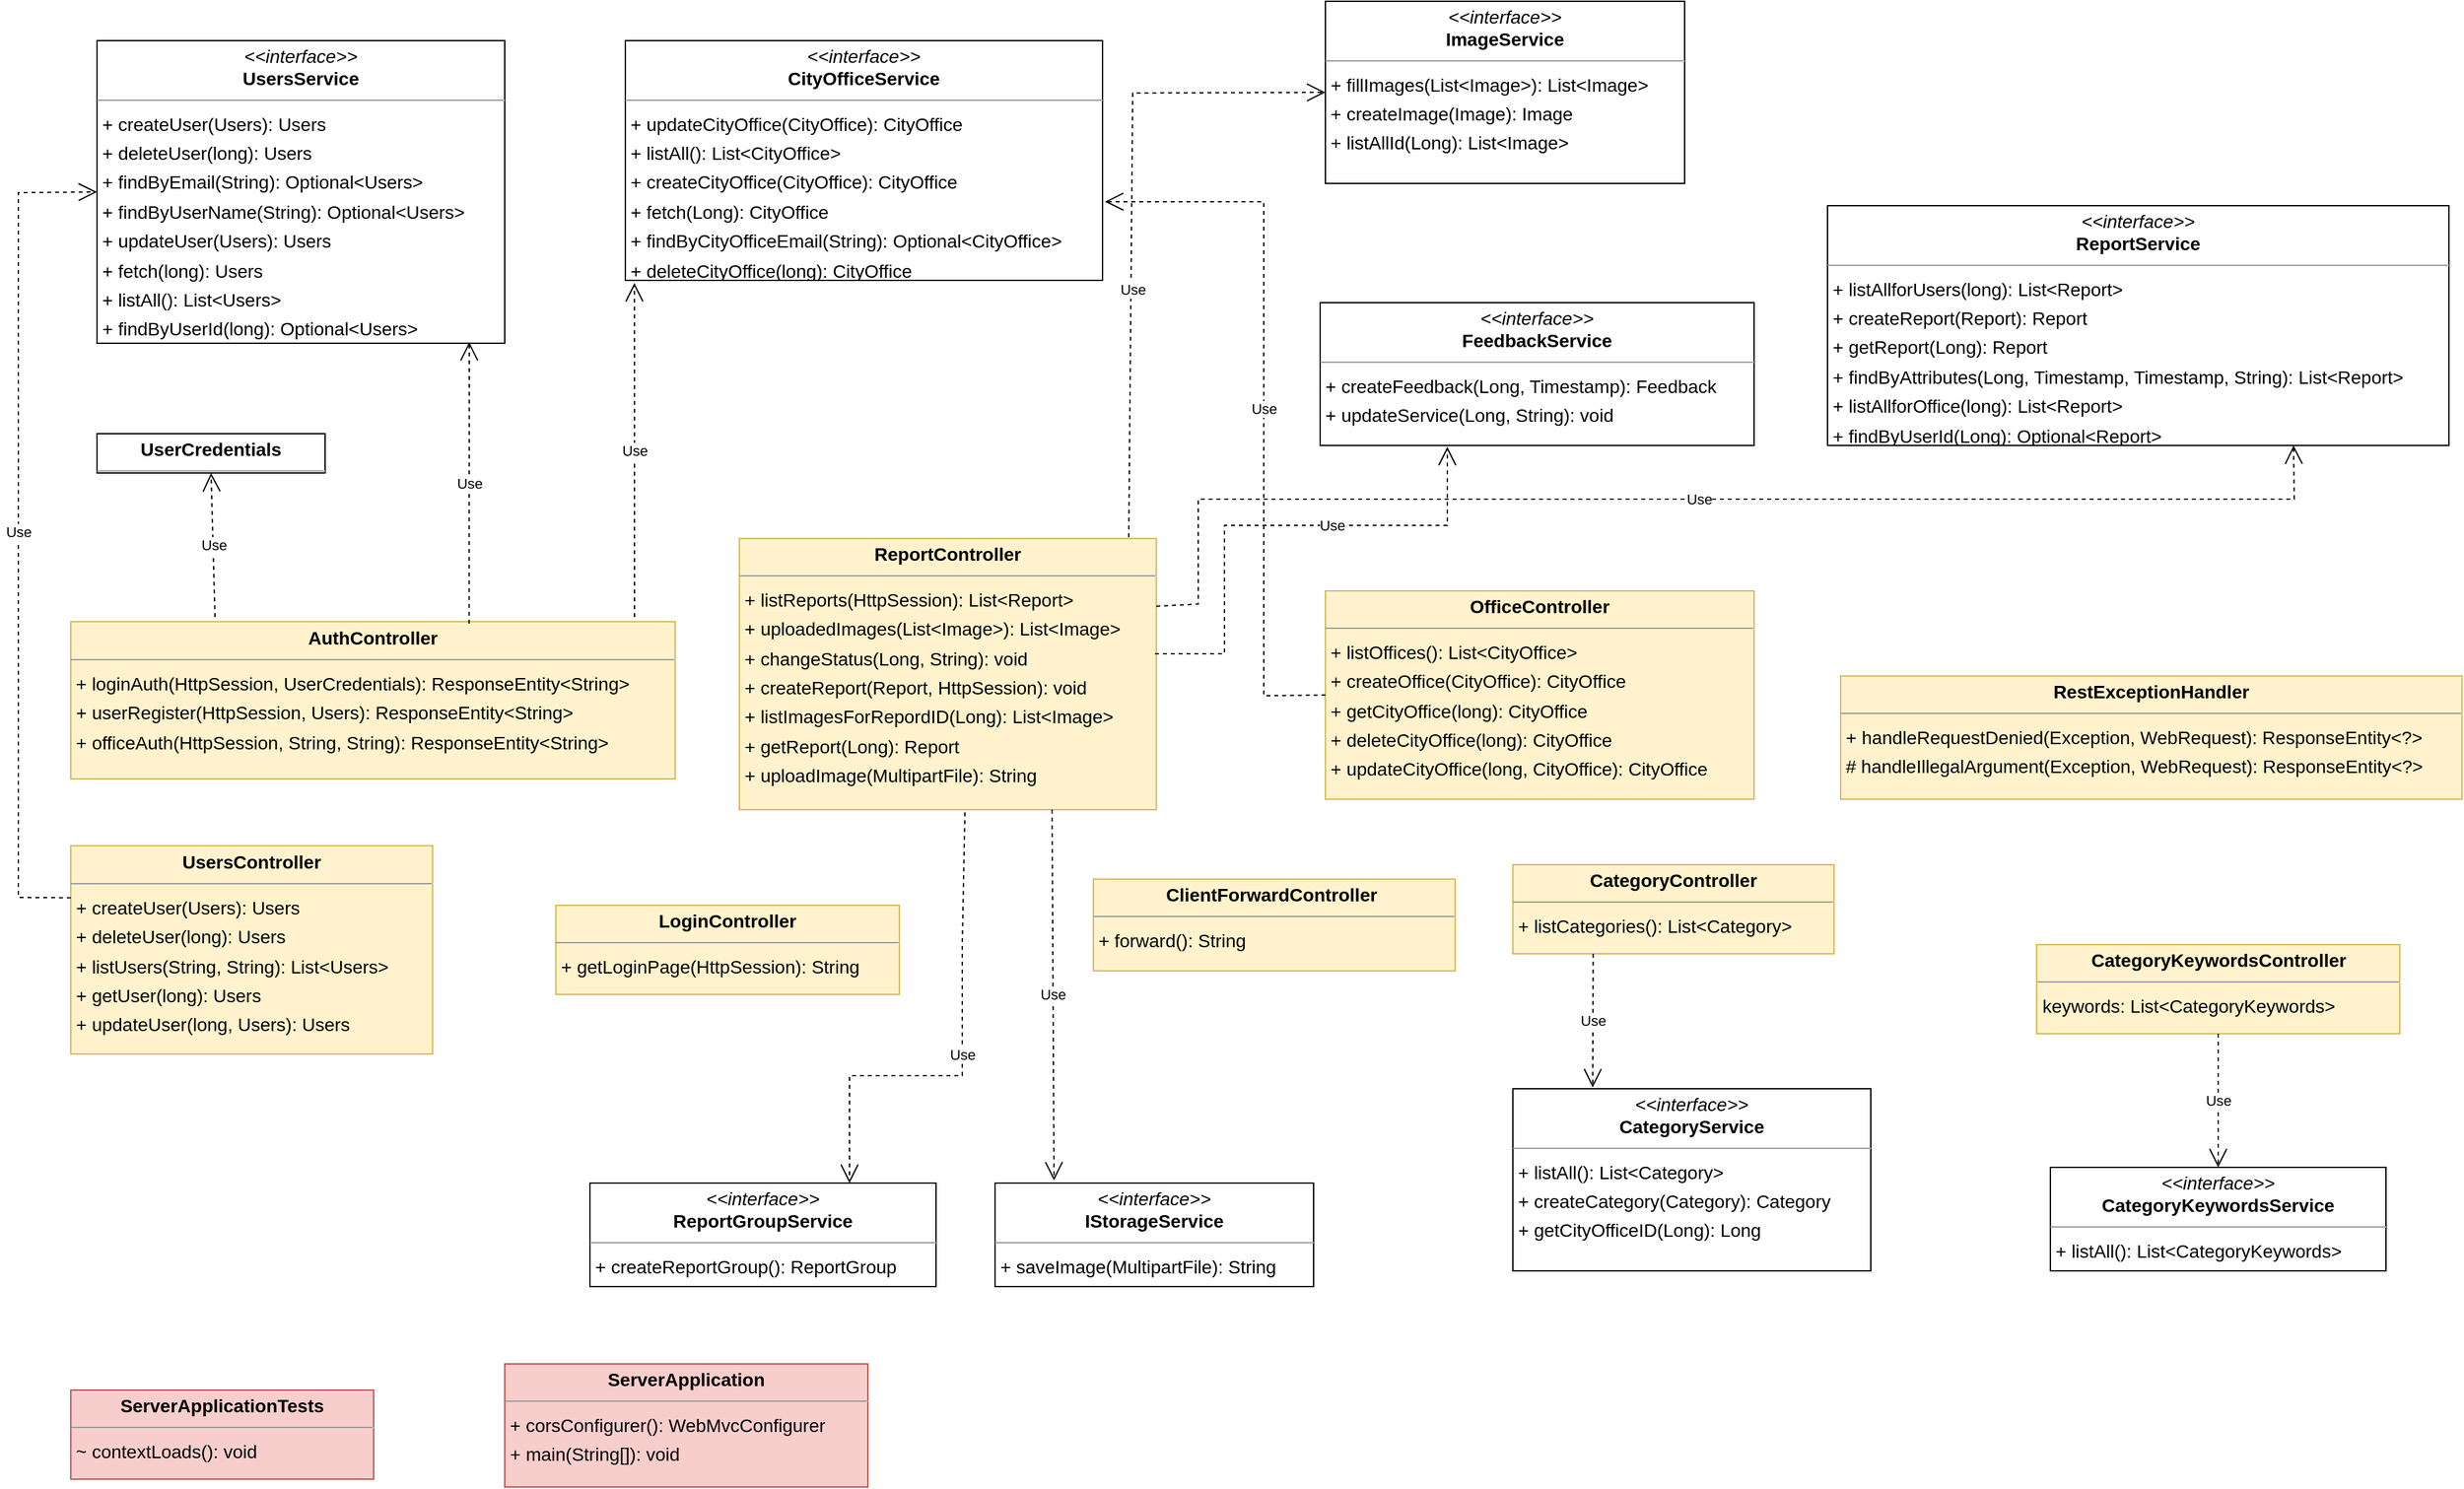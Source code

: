 <mxfile version="22.1.2" type="device">
  <diagram id="JyUQ9x8ml2F6dNzp1jw9" name="Page-1">
    <mxGraphModel dx="3274" dy="1120" grid="1" gridSize="10" guides="1" tooltips="1" connect="1" arrows="1" fold="1" page="0" pageScale="1" pageWidth="850" pageHeight="1100" background="none" math="0" shadow="0">
      <root>
        <mxCell id="0" />
        <mxCell id="1" parent="0" />
        <mxCell id="node4" value="&lt;p style=&quot;margin:0px;margin-top:4px;text-align:center;&quot;&gt;&lt;b&gt;AuthController&lt;/b&gt;&lt;/p&gt;&lt;hr size=&quot;1&quot;/&gt;&lt;p style=&quot;margin:0 0 0 4px;line-height:1.6;&quot;&gt;+ loginAuth(HttpSession, UserCredentials): ResponseEntity&amp;lt;String&amp;gt;&lt;br/&gt;+ userRegister(HttpSession, Users): ResponseEntity&amp;lt;String&amp;gt;&lt;br/&gt;+ officeAuth(HttpSession, String, String): ResponseEntity&amp;lt;String&amp;gt;&lt;/p&gt;" style="verticalAlign=top;align=left;overflow=fill;fontSize=14;fontFamily=Helvetica;html=1;rounded=0;shadow=0;comic=0;labelBackgroundColor=none;strokeWidth=1;fillColor=#fff2cc;strokeColor=#d6b656;" parent="1" vertex="1">
          <mxGeometry x="-780" y="533.5" width="461" height="120" as="geometry" />
        </mxCell>
        <mxCell id="node18" value="&lt;p style=&quot;margin:0px;margin-top:4px;text-align:center;&quot;&gt;&lt;b&gt;CategoryController&lt;/b&gt;&lt;/p&gt;&lt;hr size=&quot;1&quot;/&gt;&lt;p style=&quot;margin:0 0 0 4px;line-height:1.6;&quot;&gt;+ listCategories(): List&amp;lt;Category&amp;gt;&lt;/p&gt;" style="verticalAlign=top;align=left;overflow=fill;fontSize=14;fontFamily=Helvetica;html=1;rounded=0;shadow=0;comic=0;labelBackgroundColor=none;strokeWidth=1;fillColor=#fff2cc;strokeColor=#d6b656;" parent="1" vertex="1">
          <mxGeometry x="320" y="719" width="245" height="68" as="geometry" />
        </mxCell>
        <mxCell id="node11" value="&lt;p style=&quot;margin:0px;margin-top:4px;text-align:center;&quot;&gt;&lt;b&gt;CategoryKeywordsController&lt;/b&gt;&lt;/p&gt;&lt;hr size=&quot;1&quot;/&gt;&lt;p style=&quot;margin:0 0 0 4px;line-height:1.6;&quot;&gt; keywords: List&amp;lt;CategoryKeywords&amp;gt;&lt;/p&gt;" style="verticalAlign=top;align=left;overflow=fill;fontSize=14;fontFamily=Helvetica;html=1;rounded=0;shadow=0;comic=0;labelBackgroundColor=none;strokeWidth=1;fillColor=#fff2cc;strokeColor=#d6b656;" parent="1" vertex="1">
          <mxGeometry x="719.5" y="780" width="277" height="68" as="geometry" />
        </mxCell>
        <mxCell id="node48" value="&lt;p style=&quot;margin:0px;margin-top:4px;text-align:center;&quot;&gt;&lt;i&gt;&amp;lt;&amp;lt;interface&amp;gt;&amp;gt;&lt;/i&gt;&lt;br/&gt;&lt;b&gt;CategoryKeywordsService&lt;/b&gt;&lt;/p&gt;&lt;hr size=&quot;1&quot;/&gt;&lt;p style=&quot;margin:0 0 0 4px;line-height:1.6;&quot;&gt;+ listAll(): List&amp;lt;CategoryKeywords&amp;gt;&lt;/p&gt;" style="verticalAlign=top;align=left;overflow=fill;fontSize=14;fontFamily=Helvetica;html=1;rounded=0;shadow=0;comic=0;labelBackgroundColor=none;strokeWidth=1;" parent="1" vertex="1">
          <mxGeometry x="730" y="950" width="256" height="79" as="geometry" />
        </mxCell>
        <mxCell id="node14" value="&lt;p style=&quot;margin:0px;margin-top:4px;text-align:center;&quot;&gt;&lt;i&gt;&amp;lt;&amp;lt;interface&amp;gt;&amp;gt;&lt;/i&gt;&lt;br/&gt;&lt;b&gt;CategoryService&lt;/b&gt;&lt;/p&gt;&lt;hr size=&quot;1&quot;/&gt;&lt;p style=&quot;margin:0 0 0 4px;line-height:1.6;&quot;&gt;+ listAll(): List&amp;lt;Category&amp;gt;&lt;br/&gt;+ createCategory(Category): Category&lt;br/&gt;+ getCityOfficeID(Long): Long&lt;/p&gt;" style="verticalAlign=top;align=left;overflow=fill;fontSize=14;fontFamily=Helvetica;html=1;rounded=0;shadow=0;comic=0;labelBackgroundColor=none;strokeWidth=1;" parent="1" vertex="1">
          <mxGeometry x="320" y="890" width="273" height="139" as="geometry" />
        </mxCell>
        <mxCell id="node7" value="&lt;p style=&quot;margin:0px;margin-top:4px;text-align:center;&quot;&gt;&lt;i&gt;&amp;lt;&amp;lt;interface&amp;gt;&amp;gt;&lt;/i&gt;&lt;br/&gt;&lt;b&gt;CityOfficeService&lt;/b&gt;&lt;/p&gt;&lt;hr size=&quot;1&quot;/&gt;&lt;p style=&quot;margin:0 0 0 4px;line-height:1.6;&quot;&gt;+ updateCityOffice(CityOffice): CityOffice&lt;br/&gt;+ listAll(): List&amp;lt;CityOffice&amp;gt;&lt;br/&gt;+ createCityOffice(CityOffice): CityOffice&lt;br/&gt;+ fetch(Long): CityOffice&lt;br/&gt;+ findByCityOfficeEmail(String): Optional&amp;lt;CityOffice&amp;gt;&lt;br/&gt;+ deleteCityOffice(long): CityOffice&lt;/p&gt;" style="verticalAlign=top;align=left;overflow=fill;fontSize=14;fontFamily=Helvetica;html=1;rounded=0;shadow=0;comic=0;labelBackgroundColor=none;strokeWidth=1;" parent="1" vertex="1">
          <mxGeometry x="-357" y="90" width="364" height="183" as="geometry" />
        </mxCell>
        <mxCell id="node23" value="&lt;p style=&quot;margin:0px;margin-top:4px;text-align:center;&quot;&gt;&lt;i&gt;&amp;lt;&amp;lt;interface&amp;gt;&amp;gt;&lt;/i&gt;&lt;br/&gt;&lt;b&gt;FeedbackService&lt;/b&gt;&lt;/p&gt;&lt;hr size=&quot;1&quot;/&gt;&lt;p style=&quot;margin:0 0 0 4px;line-height:1.6;&quot;&gt;+ createFeedback(Long, Timestamp): Feedback&lt;br/&gt;+ updateService(Long, String): void&lt;/p&gt;" style="verticalAlign=top;align=left;overflow=fill;fontSize=14;fontFamily=Helvetica;html=1;rounded=0;shadow=0;comic=0;labelBackgroundColor=none;strokeWidth=1;" parent="1" vertex="1">
          <mxGeometry x="173" y="290" width="331" height="109" as="geometry" />
        </mxCell>
        <mxCell id="node47" value="&lt;p style=&quot;margin:0px;margin-top:4px;text-align:center;&quot;&gt;&lt;i&gt;&amp;lt;&amp;lt;interface&amp;gt;&amp;gt;&lt;/i&gt;&lt;br/&gt;&lt;b&gt;IStorageService&lt;/b&gt;&lt;/p&gt;&lt;hr size=&quot;1&quot;/&gt;&lt;p style=&quot;margin:0 0 0 4px;line-height:1.6;&quot;&gt;+ saveImage(MultipartFile): String&lt;/p&gt;" style="verticalAlign=top;align=left;overflow=fill;fontSize=14;fontFamily=Helvetica;html=1;rounded=0;shadow=0;comic=0;labelBackgroundColor=none;strokeWidth=1;" parent="1" vertex="1">
          <mxGeometry x="-75" y="962" width="243" height="79" as="geometry" />
        </mxCell>
        <mxCell id="node34" value="&lt;p style=&quot;margin:0px;margin-top:4px;text-align:center;&quot;&gt;&lt;i&gt;&amp;lt;&amp;lt;interface&amp;gt;&amp;gt;&lt;/i&gt;&lt;br/&gt;&lt;b&gt;ImageService&lt;/b&gt;&lt;/p&gt;&lt;hr size=&quot;1&quot;/&gt;&lt;p style=&quot;margin:0 0 0 4px;line-height:1.6;&quot;&gt;+ fillImages(List&amp;lt;Image&amp;gt;): List&amp;lt;Image&amp;gt;&lt;br/&gt;+ createImage(Image): Image&lt;br/&gt;+ listAllId(Long): List&amp;lt;Image&amp;gt;&lt;/p&gt;" style="verticalAlign=top;align=left;overflow=fill;fontSize=14;fontFamily=Helvetica;html=1;rounded=0;shadow=0;comic=0;labelBackgroundColor=none;strokeWidth=1;" parent="1" vertex="1">
          <mxGeometry x="177" y="60" width="274" height="139" as="geometry" />
        </mxCell>
        <mxCell id="node27" value="&lt;p style=&quot;margin:0px;margin-top:4px;text-align:center;&quot;&gt;&lt;b&gt;LoginController&lt;/b&gt;&lt;/p&gt;&lt;hr size=&quot;1&quot;/&gt;&lt;p style=&quot;margin:0 0 0 4px;line-height:1.6;&quot;&gt;+ getLoginPage(HttpSession): String&lt;/p&gt;" style="verticalAlign=top;align=left;overflow=fill;fontSize=14;fontFamily=Helvetica;html=1;rounded=0;shadow=0;comic=0;labelBackgroundColor=none;strokeWidth=1;fillColor=#fff2cc;strokeColor=#d6b656;" parent="1" vertex="1">
          <mxGeometry x="-410" y="750" width="262" height="68" as="geometry" />
        </mxCell>
        <mxCell id="node32" value="&lt;p style=&quot;margin:0px;margin-top:4px;text-align:center;&quot;&gt;&lt;b&gt;OfficeController&lt;/b&gt;&lt;/p&gt;&lt;hr size=&quot;1&quot;/&gt;&lt;p style=&quot;margin:0 0 0 4px;line-height:1.6;&quot;&gt;+ listOffices(): List&amp;lt;CityOffice&amp;gt;&lt;br/&gt;+ createOffice(CityOffice): CityOffice&lt;br/&gt;+ getCityOffice(long): CityOffice&lt;br/&gt;+ deleteCityOffice(long): CityOffice&lt;br/&gt;+ updateCityOffice(long, CityOffice): CityOffice&lt;/p&gt;" style="verticalAlign=top;align=left;overflow=fill;fontSize=14;fontFamily=Helvetica;html=1;rounded=0;shadow=0;comic=0;labelBackgroundColor=none;strokeWidth=1;fillColor=#fff2cc;strokeColor=#d6b656;" parent="1" vertex="1">
          <mxGeometry x="177" y="510" width="327" height="159" as="geometry" />
        </mxCell>
        <mxCell id="node13" value="&lt;p style=&quot;margin:0px;margin-top:4px;text-align:center;&quot;&gt;&lt;b&gt;ReportController&lt;/b&gt;&lt;/p&gt;&lt;hr size=&quot;1&quot;/&gt;&lt;p style=&quot;margin:0 0 0 4px;line-height:1.6;&quot;&gt;+ listReports(HttpSession): List&amp;lt;Report&amp;gt;&lt;br/&gt;+ uploadedImages(List&amp;lt;Image&amp;gt;): List&amp;lt;Image&amp;gt;&lt;br/&gt;+ changeStatus(Long, String): void&lt;br/&gt;+ createReport(Report, HttpSession): void&lt;br/&gt;+ listImagesForRepordID(Long): List&amp;lt;Image&amp;gt;&lt;br/&gt;+ getReport(Long): Report&lt;br/&gt;+ uploadImage(MultipartFile): String&lt;/p&gt;" style="verticalAlign=top;align=left;overflow=fill;fontSize=14;fontFamily=Helvetica;html=1;rounded=0;shadow=0;comic=0;labelBackgroundColor=none;strokeWidth=1;fillColor=#fff2cc;strokeColor=#d6b656;" parent="1" vertex="1">
          <mxGeometry x="-270" y="470" width="318" height="207" as="geometry" />
        </mxCell>
        <mxCell id="node0" value="&lt;p style=&quot;margin:0px;margin-top:4px;text-align:center;&quot;&gt;&lt;i&gt;&amp;lt;&amp;lt;interface&amp;gt;&amp;gt;&lt;/i&gt;&lt;br/&gt;&lt;b&gt;ReportGroupService&lt;/b&gt;&lt;/p&gt;&lt;hr size=&quot;1&quot;/&gt;&lt;p style=&quot;margin:0 0 0 4px;line-height:1.6;&quot;&gt;+ createReportGroup(): ReportGroup&lt;/p&gt;" style="verticalAlign=top;align=left;overflow=fill;fontSize=14;fontFamily=Helvetica;html=1;rounded=0;shadow=0;comic=0;labelBackgroundColor=none;strokeWidth=1;" parent="1" vertex="1">
          <mxGeometry x="-384" y="962" width="264" height="79" as="geometry" />
        </mxCell>
        <mxCell id="node10" value="&lt;p style=&quot;margin:0px;margin-top:4px;text-align:center;&quot;&gt;&lt;i&gt;&amp;lt;&amp;lt;interface&amp;gt;&amp;gt;&lt;/i&gt;&lt;br/&gt;&lt;b&gt;ReportService&lt;/b&gt;&lt;/p&gt;&lt;hr size=&quot;1&quot;/&gt;&lt;p style=&quot;margin:0 0 0 4px;line-height:1.6;&quot;&gt;+ listAllforUsers(long): List&amp;lt;Report&amp;gt;&lt;br/&gt;+ createReport(Report): Report&lt;br/&gt;+ getReport(Long): Report&lt;br/&gt;+ findByAttributes(Long, Timestamp, Timestamp, String): List&amp;lt;Report&amp;gt;&lt;br/&gt;+ listAllforOffice(long): List&amp;lt;Report&amp;gt;&lt;br/&gt;+ findByUserId(Long): Optional&amp;lt;Report&amp;gt;&lt;/p&gt;" style="verticalAlign=top;align=left;overflow=fill;fontSize=14;fontFamily=Helvetica;html=1;rounded=0;shadow=0;comic=0;labelBackgroundColor=none;strokeWidth=1;" parent="1" vertex="1">
          <mxGeometry x="560" y="216" width="474" height="183" as="geometry" />
        </mxCell>
        <mxCell id="node41" value="&lt;p style=&quot;margin:0px;margin-top:4px;text-align:center;&quot;&gt;&lt;b&gt;RestExceptionHandler&lt;/b&gt;&lt;/p&gt;&lt;hr size=&quot;1&quot;/&gt;&lt;p style=&quot;margin:0 0 0 4px;line-height:1.6;&quot;&gt;+ handleRequestDenied(Exception, WebRequest): ResponseEntity&amp;lt;?&amp;gt;&lt;br/&gt;# handleIllegalArgument(Exception, WebRequest): ResponseEntity&amp;lt;?&amp;gt;&lt;/p&gt;" style="verticalAlign=top;align=left;overflow=fill;fontSize=14;fontFamily=Helvetica;html=1;rounded=0;shadow=0;comic=0;labelBackgroundColor=none;strokeWidth=1;fillColor=#fff2cc;strokeColor=#d6b656;" parent="1" vertex="1">
          <mxGeometry x="570" y="575" width="474" height="94" as="geometry" />
        </mxCell>
        <mxCell id="node6" value="&lt;p style=&quot;margin:0px;margin-top:4px;text-align:center;&quot;&gt;&lt;b&gt;ServerApplication&lt;/b&gt;&lt;/p&gt;&lt;hr size=&quot;1&quot;/&gt;&lt;p style=&quot;margin:0 0 0 4px;line-height:1.6;&quot;&gt;+ corsConfigurer(): WebMvcConfigurer&lt;br/&gt;+ main(String[]): void&lt;/p&gt;" style="verticalAlign=top;align=left;overflow=fill;fontSize=14;fontFamily=Helvetica;html=1;rounded=0;shadow=0;comic=0;labelBackgroundColor=none;strokeWidth=1;fillColor=#f8cecc;strokeColor=#b85450;" parent="1" vertex="1">
          <mxGeometry x="-449" y="1100" width="277" height="94" as="geometry" />
        </mxCell>
        <mxCell id="node42" value="&lt;p style=&quot;margin:0px;margin-top:4px;text-align:center;&quot;&gt;&lt;b&gt;ServerApplicationTests&lt;/b&gt;&lt;/p&gt;&lt;hr size=&quot;1&quot;/&gt;&lt;p style=&quot;margin:0 0 0 4px;line-height:1.6;&quot;&gt;~ contextLoads(): void&lt;/p&gt;" style="verticalAlign=top;align=left;overflow=fill;fontSize=14;fontFamily=Helvetica;html=1;rounded=0;shadow=0;comic=0;labelBackgroundColor=none;strokeWidth=1;fillColor=#f8cecc;strokeColor=#b85450;" parent="1" vertex="1">
          <mxGeometry x="-780" y="1120" width="231" height="68" as="geometry" />
        </mxCell>
        <mxCell id="node22" value="&lt;p style=&quot;margin:0px;margin-top:4px;text-align:center;&quot;&gt;&lt;b&gt;UserCredentials&lt;/b&gt;&lt;/p&gt;&lt;hr size=&quot;1&quot;/&gt;" style="verticalAlign=top;align=left;overflow=fill;fontSize=14;fontFamily=Helvetica;html=1;rounded=0;shadow=0;comic=0;labelBackgroundColor=none;strokeWidth=1;" parent="1" vertex="1">
          <mxGeometry x="-760" y="390" width="174" height="30" as="geometry" />
        </mxCell>
        <mxCell id="node43" value="&lt;p style=&quot;margin:0px;margin-top:4px;text-align:center;&quot;&gt;&lt;b&gt;UsersController&lt;/b&gt;&lt;/p&gt;&lt;hr size=&quot;1&quot;/&gt;&lt;p style=&quot;margin:0 0 0 4px;line-height:1.6;&quot;&gt;+ createUser(Users): Users&lt;br/&gt;+ deleteUser(long): Users&lt;br/&gt;+ listUsers(String, String): List&amp;lt;Users&amp;gt;&lt;br/&gt;+ getUser(long): Users&lt;br/&gt;+ updateUser(long, Users): Users&lt;/p&gt;" style="verticalAlign=top;align=left;overflow=fill;fontSize=14;fontFamily=Helvetica;html=1;rounded=0;shadow=0;comic=0;labelBackgroundColor=none;strokeWidth=1;fillColor=#fff2cc;strokeColor=#d6b656;" parent="1" vertex="1">
          <mxGeometry x="-780" y="704.5" width="276" height="159" as="geometry" />
        </mxCell>
        <mxCell id="node30" value="&lt;p style=&quot;margin:0px;margin-top:4px;text-align:center;&quot;&gt;&lt;i&gt;&amp;lt;&amp;lt;interface&amp;gt;&amp;gt;&lt;/i&gt;&lt;br/&gt;&lt;b&gt;UsersService&lt;/b&gt;&lt;/p&gt;&lt;hr size=&quot;1&quot;/&gt;&lt;p style=&quot;margin:0 0 0 4px;line-height:1.6;&quot;&gt;+ createUser(Users): Users&lt;br/&gt;+ deleteUser(long): Users&lt;br/&gt;+ findByEmail(String): Optional&amp;lt;Users&amp;gt;&lt;br/&gt;+ findByUserName(String): Optional&amp;lt;Users&amp;gt;&lt;br/&gt;+ updateUser(Users): Users&lt;br/&gt;+ fetch(long): Users&lt;br/&gt;+ listAll(): List&amp;lt;Users&amp;gt;&lt;br/&gt;+ findByUserId(long): Optional&amp;lt;Users&amp;gt;&lt;/p&gt;" style="verticalAlign=top;align=left;overflow=fill;fontSize=14;fontFamily=Helvetica;html=1;rounded=0;shadow=0;comic=0;labelBackgroundColor=none;strokeWidth=1;" parent="1" vertex="1">
          <mxGeometry x="-760" y="90" width="311" height="231" as="geometry" />
        </mxCell>
        <mxCell id="srswjajLVFbAQ137nC5M-2" value="Use" style="endArrow=open;endSize=12;dashed=1;html=1;rounded=0;entryX=0.5;entryY=1;entryDx=0;entryDy=0;" parent="1" target="node22" edge="1">
          <mxGeometry width="160" relative="1" as="geometry">
            <mxPoint x="-670" y="530" as="sourcePoint" />
            <mxPoint x="230" y="460" as="targetPoint" />
          </mxGeometry>
        </mxCell>
        <mxCell id="srswjajLVFbAQ137nC5M-3" value="Use" style="endArrow=open;endSize=12;dashed=1;html=1;rounded=0;exitX=0.659;exitY=0.013;exitDx=0;exitDy=0;exitPerimeter=0;entryX=0.913;entryY=0.996;entryDx=0;entryDy=0;entryPerimeter=0;" parent="1" source="node4" target="node30" edge="1">
          <mxGeometry width="160" relative="1" as="geometry">
            <mxPoint x="-750" y="430" as="sourcePoint" />
            <mxPoint x="-476" y="330" as="targetPoint" />
          </mxGeometry>
        </mxCell>
        <mxCell id="srswjajLVFbAQ137nC5M-4" value="Use" style="endArrow=open;endSize=12;dashed=1;html=1;rounded=0;exitX=0.25;exitY=1;exitDx=0;exitDy=0;entryX=0.223;entryY=-0.007;entryDx=0;entryDy=0;entryPerimeter=0;" parent="1" source="node18" target="node14" edge="1">
          <mxGeometry width="160" relative="1" as="geometry">
            <mxPoint x="452" y="315" as="sourcePoint" />
            <mxPoint x="290" y="833" as="targetPoint" />
          </mxGeometry>
        </mxCell>
        <mxCell id="srswjajLVFbAQ137nC5M-5" value="Use" style="endArrow=open;endSize=12;dashed=1;html=1;rounded=0;entryX=0.019;entryY=1.011;entryDx=0;entryDy=0;entryPerimeter=0;" parent="1" target="node7" edge="1">
          <mxGeometry width="160" relative="1" as="geometry">
            <mxPoint x="-350" y="530" as="sourcePoint" />
            <mxPoint x="-250" y="390" as="targetPoint" />
          </mxGeometry>
        </mxCell>
        <mxCell id="srswjajLVFbAQ137nC5M-6" value="Use" style="endArrow=open;endSize=12;dashed=1;html=1;rounded=0;entryX=0.5;entryY=0;entryDx=0;entryDy=0;exitX=0.5;exitY=1;exitDx=0;exitDy=0;" parent="1" source="node11" target="node48" edge="1">
          <mxGeometry width="160" relative="1" as="geometry">
            <mxPoint x="-175" y="330" as="sourcePoint" />
            <mxPoint x="-300" y="270" as="targetPoint" />
          </mxGeometry>
        </mxCell>
        <mxCell id="srswjajLVFbAQ137nC5M-7" value="Use" style="endArrow=open;endSize=12;dashed=1;html=1;rounded=0;entryX=1.005;entryY=0.672;entryDx=0;entryDy=0;entryPerimeter=0;exitX=0;exitY=0.5;exitDx=0;exitDy=0;" parent="1" source="node32" target="node7" edge="1">
          <mxGeometry x="-0.023" width="160" relative="1" as="geometry">
            <mxPoint x="130" y="600" as="sourcePoint" />
            <mxPoint x="-340" y="285" as="targetPoint" />
            <Array as="points">
              <mxPoint x="130" y="590" />
              <mxPoint x="130" y="213" />
            </Array>
            <mxPoint as="offset" />
          </mxGeometry>
        </mxCell>
        <mxCell id="srswjajLVFbAQ137nC5M-10" value="Use" style="endArrow=open;endSize=12;dashed=1;html=1;rounded=0;exitX=1;exitY=0.25;exitDx=0;exitDy=0;entryX=0.75;entryY=1;entryDx=0;entryDy=0;" parent="1" source="node13" target="node10" edge="1">
          <mxGeometry width="160" relative="1" as="geometry">
            <mxPoint x="96" y="505" as="sourcePoint" />
            <mxPoint x="870" y="530" as="targetPoint" />
            <Array as="points">
              <mxPoint x="80" y="520" />
              <mxPoint x="80" y="440" />
              <mxPoint x="916" y="440" />
            </Array>
          </mxGeometry>
        </mxCell>
        <mxCell id="srswjajLVFbAQ137nC5M-11" value="Use" style="endArrow=open;endSize=12;dashed=1;html=1;rounded=0;entryX=0.75;entryY=0;entryDx=0;entryDy=0;exitX=0.541;exitY=1.01;exitDx=0;exitDy=0;exitPerimeter=0;" parent="1" source="node13" target="node0" edge="1">
          <mxGeometry width="160" relative="1" as="geometry">
            <mxPoint x="-20" y="855" as="sourcePoint" />
            <mxPoint x="-20" y="600" as="targetPoint" />
            <Array as="points">
              <mxPoint x="-100" y="780" />
              <mxPoint x="-100" y="880" />
              <mxPoint x="-186" y="880" />
            </Array>
          </mxGeometry>
        </mxCell>
        <mxCell id="srswjajLVFbAQ137nC5M-12" value="Use" style="endArrow=open;endSize=12;dashed=1;html=1;rounded=0;exitX=0.997;exitY=0.425;exitDx=0;exitDy=0;exitPerimeter=0;" parent="1" source="node13" edge="1">
          <mxGeometry x="0.222" width="160" relative="1" as="geometry">
            <mxPoint x="150" y="555" as="sourcePoint" />
            <mxPoint x="270" y="400" as="targetPoint" />
            <Array as="points">
              <mxPoint x="100" y="558" />
              <mxPoint x="100" y="460" />
              <mxPoint x="270" y="460" />
            </Array>
            <mxPoint as="offset" />
          </mxGeometry>
        </mxCell>
        <mxCell id="srswjajLVFbAQ137nC5M-13" value="Use" style="endArrow=open;endSize=12;dashed=1;html=1;rounded=0;exitX=0.75;exitY=1;exitDx=0;exitDy=0;" parent="1" source="node13" edge="1">
          <mxGeometry width="160" relative="1" as="geometry">
            <mxPoint x="-290" y="590" as="sourcePoint" />
            <mxPoint x="-30" y="960" as="targetPoint" />
          </mxGeometry>
        </mxCell>
        <mxCell id="srswjajLVFbAQ137nC5M-14" value="Use" style="endArrow=open;endSize=12;dashed=1;html=1;rounded=0;exitX=0.934;exitY=-0.005;exitDx=0;exitDy=0;exitPerimeter=0;entryX=0;entryY=0.5;entryDx=0;entryDy=0;" parent="1" source="node13" target="node34" edge="1">
          <mxGeometry x="-0.222" y="-1" width="160" relative="1" as="geometry">
            <mxPoint x="-280" y="600" as="sourcePoint" />
            <mxPoint x="30" y="120" as="targetPoint" />
            <Array as="points">
              <mxPoint x="30" y="130" />
            </Array>
            <mxPoint as="offset" />
          </mxGeometry>
        </mxCell>
        <mxCell id="srswjajLVFbAQ137nC5M-15" value="Use" style="endArrow=open;endSize=12;dashed=1;html=1;rounded=0;entryX=0;entryY=0.5;entryDx=0;entryDy=0;exitX=0;exitY=0.25;exitDx=0;exitDy=0;" parent="1" source="node43" target="node30" edge="1">
          <mxGeometry width="160" relative="1" as="geometry">
            <mxPoint x="-830" y="455" as="sourcePoint" />
            <mxPoint x="-830" y="200" as="targetPoint" />
            <Array as="points">
              <mxPoint x="-820" y="744" />
              <mxPoint x="-820" y="206" />
            </Array>
          </mxGeometry>
        </mxCell>
        <mxCell id="iCNwaFc8CNv_s3t9xag3-2" value="&lt;p style=&quot;margin:0px;margin-top:4px;text-align:center;&quot;&gt;&lt;b&gt;ClientForwardController&amp;nbsp;&lt;/b&gt;&lt;br&gt;&lt;/p&gt;&lt;hr size=&quot;1&quot;&gt;&lt;p style=&quot;margin:0 0 0 4px;line-height:1.6;&quot;&gt;+ forward(): String&lt;br&gt;&lt;/p&gt;" style="verticalAlign=top;align=left;overflow=fill;fontSize=14;fontFamily=Helvetica;html=1;rounded=0;shadow=0;comic=0;labelBackgroundColor=none;strokeWidth=1;fillColor=#fff2cc;strokeColor=#d6b656;" vertex="1" parent="1">
          <mxGeometry y="730" width="276" height="70" as="geometry" />
        </mxCell>
      </root>
    </mxGraphModel>
  </diagram>
</mxfile>
